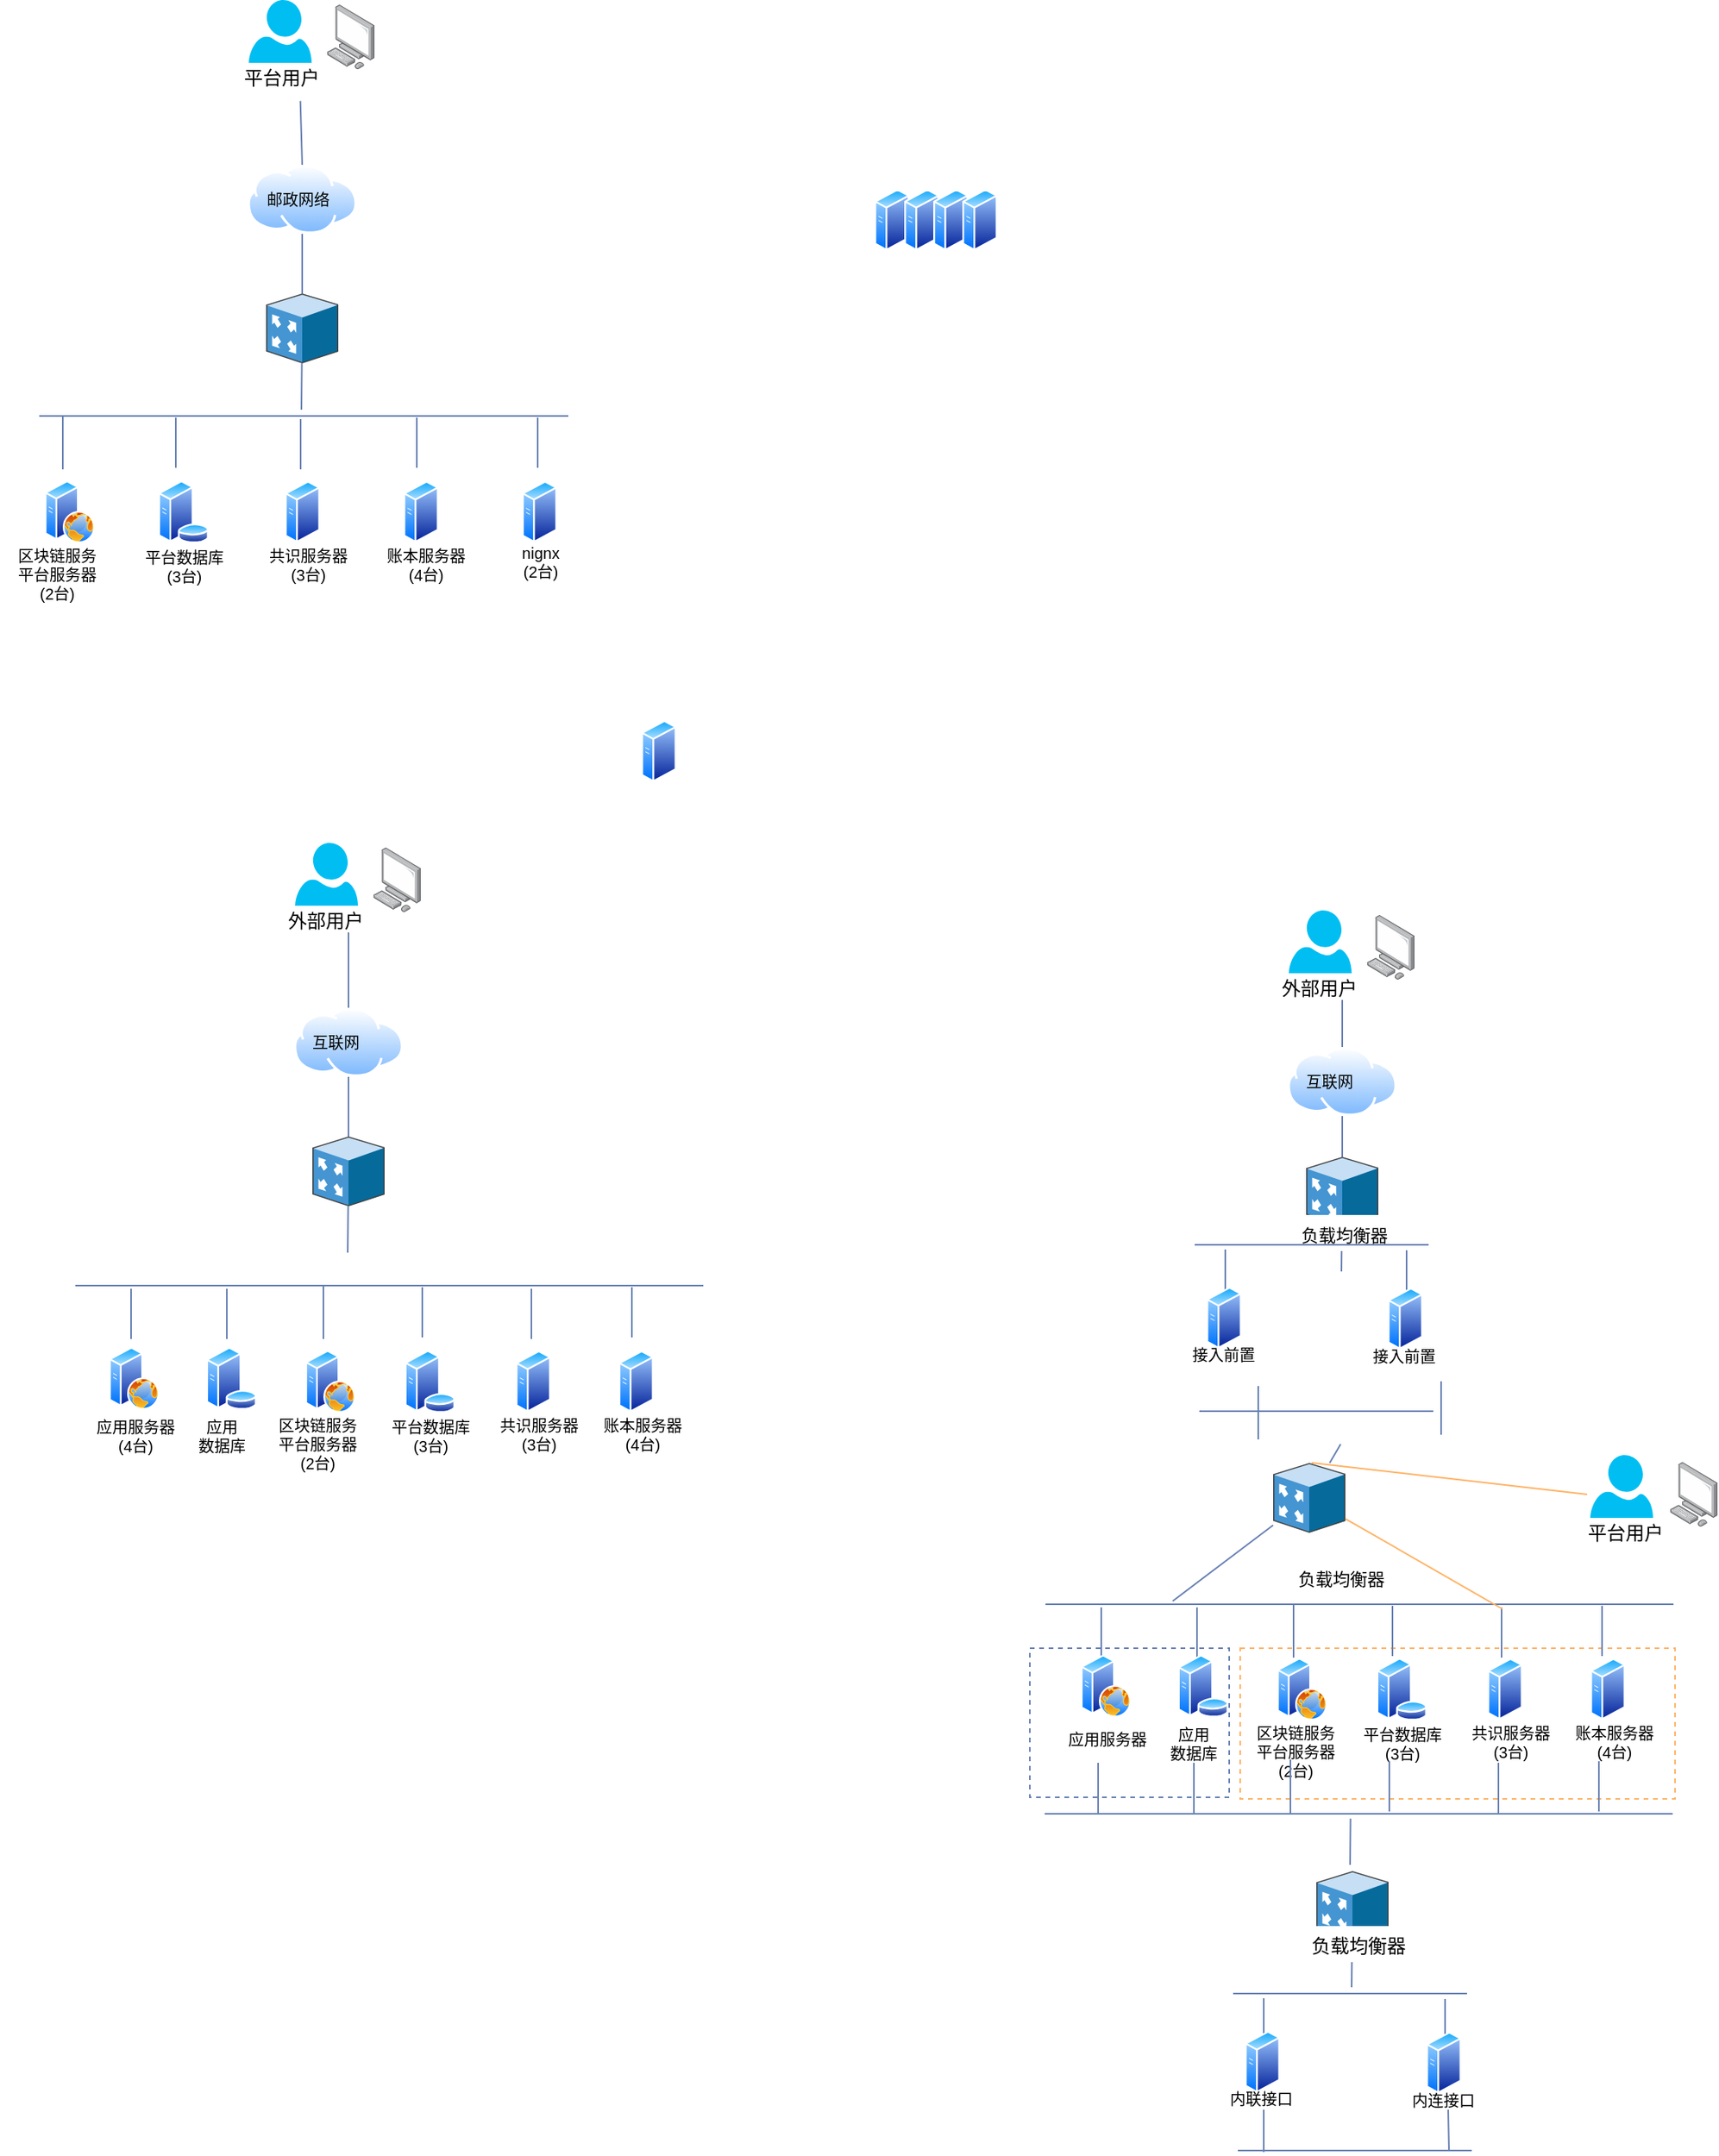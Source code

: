 <mxfile version="11.3.0" type="github" pages="1"><diagram id="IZBP0mqrMQUnNwASLiVP" name="Page-1"><mxGraphModel dx="1331" dy="839" grid="0" gridSize="10" guides="1" tooltips="1" connect="1" arrows="1" fold="1" page="1" pageScale="1" pageWidth="3300" pageHeight="4681" math="0" shadow="0"><root><mxCell id="0"/><mxCell id="1" parent="0"/><mxCell id="fcVF6qdcsWGndgXev6tU-170" value="" style="rounded=0;whiteSpace=wrap;html=1;fontSize=10;align=center;dashed=1;fillColor=none;strokeColor=#FFB366;" vertex="1" parent="1"><mxGeometry x="985" y="1192" width="277" height="96" as="geometry"/></mxCell><mxCell id="PbEsGSLYui9MZoXAhePl-2" value="" style="group" parent="1" vertex="1" connectable="0"><mxGeometry x="343.5" y="142" width="60" height="40" as="geometry"/></mxCell><mxCell id="PbEsGSLYui9MZoXAhePl-3" value="" style="verticalLabelPosition=bottom;html=1;verticalAlign=top;align=center;strokeColor=none;fillColor=#00BEF2;shape=mxgraph.azure.user;" parent="PbEsGSLYui9MZoXAhePl-2" vertex="1"><mxGeometry x="10" width="40" height="40" as="geometry"/></mxCell><mxCell id="PbEsGSLYui9MZoXAhePl-4" value="平台用户" style="text;html=1;resizable=0;points=[];autosize=1;align=center;verticalAlign=top;spacingTop=-4;fontSize=12;" parent="PbEsGSLYui9MZoXAhePl-2" vertex="1"><mxGeometry y="40" width="60" height="20" as="geometry"/></mxCell><mxCell id="PbEsGSLYui9MZoXAhePl-5" value="" style="points=[];aspect=fixed;html=1;align=center;shadow=0;dashed=0;image;image=img/lib/allied_telesis/computer_and_terminals/Personal_Computer.svg;strokeColor=#6881B3;fillColor=#99CCFF;fontSize=12;" parent="1" vertex="1"><mxGeometry x="403.5" y="145" width="30" height="41" as="geometry"/></mxCell><mxCell id="PbEsGSLYui9MZoXAhePl-8" value="" style="group" parent="1" vertex="1" connectable="0"><mxGeometry x="352" y="247" width="71" height="44" as="geometry"/></mxCell><mxCell id="PbEsGSLYui9MZoXAhePl-6" value="" style="aspect=fixed;perimeter=ellipsePerimeter;html=1;align=center;shadow=0;dashed=0;spacingTop=3;image;image=img/lib/active_directory/internet_cloud.svg;strokeColor=#6881B3;strokeWidth=1;fillColor=#99CCFF;fontSize=10;" parent="PbEsGSLYui9MZoXAhePl-8" vertex="1"><mxGeometry width="71" height="44" as="geometry"/></mxCell><mxCell id="PbEsGSLYui9MZoXAhePl-7" value="邮政网络" style="text;html=1;resizable=0;points=[];autosize=1;align=left;verticalAlign=top;spacingTop=-4;fontSize=10;" parent="PbEsGSLYui9MZoXAhePl-8" vertex="1"><mxGeometry x="10.5" y="14" width="50" height="12" as="geometry"/></mxCell><mxCell id="PbEsGSLYui9MZoXAhePl-9" value="" style="endArrow=none;html=1;strokeColor=#6881B3;strokeWidth=1;fontSize=10;entryX=0.714;entryY=1.215;entryDx=0;entryDy=0;entryPerimeter=0;exitX=0.5;exitY=0;exitDx=0;exitDy=0;" parent="1" source="PbEsGSLYui9MZoXAhePl-6" target="PbEsGSLYui9MZoXAhePl-4" edge="1"><mxGeometry width="50" height="50" relative="1" as="geometry"><mxPoint x="285" y="272" as="sourcePoint"/><mxPoint x="335" y="222" as="targetPoint"/></mxGeometry></mxCell><mxCell id="fcVF6qdcsWGndgXev6tU-1" value="" style="shadow=0;dashed=0;html=1;labelPosition=center;verticalLabelPosition=bottom;verticalAlign=top;align=center;outlineConnect=0;shape=mxgraph.veeam.3d.proxy_appliance;direction=east;" vertex="1" parent="1"><mxGeometry x="364.5" y="329" width="46" height="44.562" as="geometry"/></mxCell><mxCell id="fcVF6qdcsWGndgXev6tU-2" value="" style="endArrow=none;html=1;strokeColor=#6881B3;entryX=0.5;entryY=1;entryDx=0;entryDy=0;" edge="1" parent="1" source="fcVF6qdcsWGndgXev6tU-1" target="PbEsGSLYui9MZoXAhePl-6"><mxGeometry width="50" height="50" relative="1" as="geometry"><mxPoint x="239" y="404" as="sourcePoint"/><mxPoint x="289" y="354" as="targetPoint"/></mxGeometry></mxCell><mxCell id="fcVF6qdcsWGndgXev6tU-3" value="" style="endArrow=none;html=1;strokeColor=#6881B3;" edge="1" parent="1" target="fcVF6qdcsWGndgXev6tU-1"><mxGeometry width="50" height="50" relative="1" as="geometry"><mxPoint x="387" y="403" as="sourcePoint"/><mxPoint x="422" y="504" as="targetPoint"/></mxGeometry></mxCell><mxCell id="fcVF6qdcsWGndgXev6tU-4" value="" style="endArrow=none;html=1;strokeColor=#6881B3;" edge="1" parent="1"><mxGeometry width="50" height="50" relative="1" as="geometry"><mxPoint x="220" y="407" as="sourcePoint"/><mxPoint x="557" y="407" as="targetPoint"/></mxGeometry></mxCell><mxCell id="fcVF6qdcsWGndgXev6tU-8" value="区块链服务&lt;br style=&quot;font-size: 10px;&quot;&gt;平台服务器&lt;br style=&quot;font-size: 10px;&quot;&gt;(2台)" style="text;html=1;resizable=0;points=[];autosize=1;align=center;verticalAlign=top;spacingTop=-4;fontSize=10;" vertex="1" parent="1"><mxGeometry x="195.5" y="488" width="70" height="30" as="geometry"/></mxCell><mxCell id="fcVF6qdcsWGndgXev6tU-9" value="" style="aspect=fixed;perimeter=ellipsePerimeter;html=1;align=center;shadow=0;dashed=0;spacingTop=3;image;image=img/lib/active_directory/database_server.svg;strokeColor=#6881B3;strokeWidth=1;fillColor=#99CCFF;fontSize=8;" vertex="1" parent="1"><mxGeometry x="295.5" y="448" width="32.8" height="40" as="geometry"/></mxCell><mxCell id="fcVF6qdcsWGndgXev6tU-11" value="平台数据库&lt;br style=&quot;font-size: 10px;&quot;&gt;(3台)" style="text;html=1;resizable=0;points=[];autosize=1;align=center;verticalAlign=top;spacingTop=-4;fontSize=10;" vertex="1" parent="1"><mxGeometry x="281.5" y="489" width="60" height="20" as="geometry"/></mxCell><mxCell id="fcVF6qdcsWGndgXev6tU-17" value="" style="endArrow=none;html=1;strokeColor=#6881B3;" edge="1" parent="1"><mxGeometry width="50" height="50" relative="1" as="geometry"><mxPoint x="235" y="441" as="sourcePoint"/><mxPoint x="235" y="407" as="targetPoint"/></mxGeometry></mxCell><mxCell id="fcVF6qdcsWGndgXev6tU-18" value="" style="endArrow=none;html=1;strokeColor=#6881B3;" edge="1" parent="1"><mxGeometry width="50" height="50" relative="1" as="geometry"><mxPoint x="307" y="440" as="sourcePoint"/><mxPoint x="307" y="408" as="targetPoint"/></mxGeometry></mxCell><mxCell id="fcVF6qdcsWGndgXev6tU-28" value="共识服务器&lt;br style=&quot;font-size: 10px;&quot;&gt;(3台)" style="text;html=1;resizable=0;points=[];autosize=1;align=center;verticalAlign=top;spacingTop=-4;fontSize=10;" vertex="1" parent="1"><mxGeometry x="361" y="488" width="60" height="20" as="geometry"/></mxCell><mxCell id="fcVF6qdcsWGndgXev6tU-29" value="" style="aspect=fixed;perimeter=ellipsePerimeter;html=1;align=center;shadow=0;dashed=0;spacingTop=3;image;image=img/lib/active_directory/generic_server.svg;strokeColor=#6881B3;strokeWidth=1;fillColor=#99CCFF;fontSize=8;" vertex="1" parent="1"><mxGeometry x="376.5" y="448" width="22.4" height="40" as="geometry"/></mxCell><mxCell id="fcVF6qdcsWGndgXev6tU-30" value="" style="aspect=fixed;perimeter=ellipsePerimeter;html=1;align=center;shadow=0;dashed=0;spacingTop=3;image;image=img/lib/active_directory/generic_server.svg;strokeColor=#6881B3;strokeWidth=1;fillColor=#99CCFF;fontSize=8;" vertex="1" parent="1"><mxGeometry x="452" y="448" width="22.4" height="40" as="geometry"/></mxCell><mxCell id="fcVF6qdcsWGndgXev6tU-31" value="" style="aspect=fixed;perimeter=ellipsePerimeter;html=1;align=center;shadow=0;dashed=0;spacingTop=3;image;image=img/lib/active_directory/generic_server.svg;strokeColor=#6881B3;strokeWidth=1;fillColor=#99CCFF;fontSize=8;" vertex="1" parent="1"><mxGeometry x="527.5" y="448" width="22.4" height="40" as="geometry"/></mxCell><mxCell id="fcVF6qdcsWGndgXev6tU-32" value="" style="group" vertex="1" connectable="0" parent="1"><mxGeometry x="752" y="262" width="78.4" height="40" as="geometry"/></mxCell><mxCell id="fcVF6qdcsWGndgXev6tU-33" value="" style="aspect=fixed;perimeter=ellipsePerimeter;html=1;align=center;shadow=0;dashed=0;spacingTop=3;image;image=img/lib/active_directory/generic_server.svg;strokeColor=#6881B3;strokeWidth=1;fillColor=#99CCFF;fontSize=8;" vertex="1" parent="fcVF6qdcsWGndgXev6tU-32"><mxGeometry width="22.4" height="40" as="geometry"/></mxCell><mxCell id="fcVF6qdcsWGndgXev6tU-34" value="" style="aspect=fixed;perimeter=ellipsePerimeter;html=1;align=center;shadow=0;dashed=0;spacingTop=3;image;image=img/lib/active_directory/generic_server.svg;strokeColor=#6881B3;strokeWidth=1;fillColor=#99CCFF;fontSize=8;" vertex="1" parent="fcVF6qdcsWGndgXev6tU-32"><mxGeometry x="19" width="22.4" height="40" as="geometry"/></mxCell><mxCell id="fcVF6qdcsWGndgXev6tU-35" value="" style="aspect=fixed;perimeter=ellipsePerimeter;html=1;align=center;shadow=0;dashed=0;spacingTop=3;image;image=img/lib/active_directory/generic_server.svg;strokeColor=#6881B3;strokeWidth=1;fillColor=#99CCFF;fontSize=8;" vertex="1" parent="fcVF6qdcsWGndgXev6tU-32"><mxGeometry x="37.5" width="22.4" height="40" as="geometry"/></mxCell><mxCell id="fcVF6qdcsWGndgXev6tU-36" value="" style="aspect=fixed;perimeter=ellipsePerimeter;html=1;align=center;shadow=0;dashed=0;spacingTop=3;image;image=img/lib/active_directory/generic_server.svg;strokeColor=#6881B3;strokeWidth=1;fillColor=#99CCFF;fontSize=8;" vertex="1" parent="fcVF6qdcsWGndgXev6tU-32"><mxGeometry x="56" width="22.4" height="40" as="geometry"/></mxCell><mxCell id="fcVF6qdcsWGndgXev6tU-37" value="账本服务器&lt;br style=&quot;font-size: 10px;&quot;&gt;(4台)" style="text;html=1;resizable=0;points=[];autosize=1;align=center;verticalAlign=top;spacingTop=-4;fontSize=10;" vertex="1" parent="1"><mxGeometry x="436" y="488" width="60" height="20" as="geometry"/></mxCell><mxCell id="fcVF6qdcsWGndgXev6tU-41" value="nignx&lt;br style=&quot;font-size: 10px;&quot;&gt;(2台)" style="text;html=1;resizable=0;points=[];autosize=1;align=center;verticalAlign=top;spacingTop=-4;fontSize=10;" vertex="1" parent="1"><mxGeometry x="523.5" y="486" width="30" height="20" as="geometry"/></mxCell><mxCell id="fcVF6qdcsWGndgXev6tU-42" value="" style="endArrow=none;html=1;strokeColor=#6881B3;" edge="1" parent="1"><mxGeometry width="50" height="50" relative="1" as="geometry"><mxPoint x="386.5" y="441" as="sourcePoint"/><mxPoint x="386.5" y="409" as="targetPoint"/></mxGeometry></mxCell><mxCell id="fcVF6qdcsWGndgXev6tU-14" value="" style="aspect=fixed;perimeter=ellipsePerimeter;html=1;align=center;shadow=0;dashed=0;spacingTop=3;image;image=img/lib/active_directory/database_server.svg;strokeColor=#6881B3;strokeWidth=1;fillColor=#99CCFF;fontSize=8;" vertex="1" parent="1"><mxGeometry x="295.5" y="448" width="32.8" height="40" as="geometry"/></mxCell><mxCell id="fcVF6qdcsWGndgXev6tU-6" value="" style="aspect=fixed;perimeter=ellipsePerimeter;html=1;align=center;shadow=0;dashed=0;spacingTop=3;image;image=img/lib/active_directory/web_server.svg;strokeColor=#6881B3;strokeWidth=1;fillColor=#99CCFF;fontSize=12;" vertex="1" parent="1"><mxGeometry x="223.5" y="448" width="32" height="40" as="geometry"/></mxCell><mxCell id="fcVF6qdcsWGndgXev6tU-45" value="" style="endArrow=none;html=1;strokeColor=#6881B3;" edge="1" parent="1"><mxGeometry width="50" height="50" relative="1" as="geometry"><mxPoint x="460.5" y="440" as="sourcePoint"/><mxPoint x="460.5" y="408" as="targetPoint"/></mxGeometry></mxCell><mxCell id="fcVF6qdcsWGndgXev6tU-47" value="" style="endArrow=none;html=1;strokeColor=#6881B3;" edge="1" parent="1"><mxGeometry width="50" height="50" relative="1" as="geometry"><mxPoint x="537.5" y="440" as="sourcePoint"/><mxPoint x="537.5" y="408" as="targetPoint"/></mxGeometry></mxCell><mxCell id="fcVF6qdcsWGndgXev6tU-48" value="" style="group" vertex="1" connectable="0" parent="1"><mxGeometry x="373" y="679" width="60" height="54" as="geometry"/></mxCell><mxCell id="fcVF6qdcsWGndgXev6tU-49" value="" style="verticalLabelPosition=bottom;html=1;verticalAlign=top;align=center;strokeColor=none;fillColor=#00BEF2;shape=mxgraph.azure.user;" vertex="1" parent="fcVF6qdcsWGndgXev6tU-48"><mxGeometry x="10" width="40" height="40" as="geometry"/></mxCell><mxCell id="fcVF6qdcsWGndgXev6tU-50" value="外部用户" style="text;html=1;resizable=0;points=[];autosize=1;align=center;verticalAlign=top;spacingTop=-4;fontSize=12;" vertex="1" parent="fcVF6qdcsWGndgXev6tU-48"><mxGeometry y="40" width="58" height="14" as="geometry"/></mxCell><mxCell id="fcVF6qdcsWGndgXev6tU-51" value="" style="points=[];aspect=fixed;html=1;align=center;shadow=0;dashed=0;image;image=img/lib/allied_telesis/computer_and_terminals/Personal_Computer.svg;strokeColor=#6881B3;fillColor=#99CCFF;fontSize=12;" vertex="1" parent="1"><mxGeometry x="433" y="682" width="30" height="41" as="geometry"/></mxCell><mxCell id="fcVF6qdcsWGndgXev6tU-52" value="" style="group" vertex="1" connectable="0" parent="1"><mxGeometry x="381.5" y="784" width="71" height="44" as="geometry"/></mxCell><mxCell id="fcVF6qdcsWGndgXev6tU-53" value="" style="aspect=fixed;perimeter=ellipsePerimeter;html=1;align=center;shadow=0;dashed=0;spacingTop=3;image;image=img/lib/active_directory/internet_cloud.svg;strokeColor=#6881B3;strokeWidth=1;fillColor=#99CCFF;fontSize=10;" vertex="1" parent="fcVF6qdcsWGndgXev6tU-52"><mxGeometry width="71" height="44" as="geometry"/></mxCell><mxCell id="fcVF6qdcsWGndgXev6tU-54" value="互联网" style="text;html=1;resizable=0;points=[];autosize=1;align=left;verticalAlign=top;spacingTop=-4;fontSize=10;" vertex="1" parent="fcVF6qdcsWGndgXev6tU-52"><mxGeometry x="10.5" y="14" width="46" height="12" as="geometry"/></mxCell><mxCell id="fcVF6qdcsWGndgXev6tU-55" value="" style="endArrow=none;html=1;strokeColor=#6881B3;strokeWidth=1;fontSize=10;exitX=0.5;exitY=0;exitDx=0;exitDy=0;" edge="1" source="fcVF6qdcsWGndgXev6tU-53" parent="1"><mxGeometry width="50" height="50" relative="1" as="geometry"><mxPoint x="314.5" y="809" as="sourcePoint"/><mxPoint x="417" y="736" as="targetPoint"/></mxGeometry></mxCell><mxCell id="fcVF6qdcsWGndgXev6tU-56" value="" style="shadow=0;dashed=0;html=1;labelPosition=center;verticalLabelPosition=bottom;verticalAlign=top;align=center;outlineConnect=0;shape=mxgraph.veeam.3d.proxy_appliance;direction=east;" vertex="1" parent="1"><mxGeometry x="394" y="866" width="46" height="44.562" as="geometry"/></mxCell><mxCell id="fcVF6qdcsWGndgXev6tU-57" value="" style="endArrow=none;html=1;strokeColor=#6881B3;entryX=0.5;entryY=1;entryDx=0;entryDy=0;" edge="1" source="fcVF6qdcsWGndgXev6tU-56" target="fcVF6qdcsWGndgXev6tU-53" parent="1"><mxGeometry width="50" height="50" relative="1" as="geometry"><mxPoint x="268.5" y="941" as="sourcePoint"/><mxPoint x="318.5" y="891" as="targetPoint"/></mxGeometry></mxCell><mxCell id="fcVF6qdcsWGndgXev6tU-58" value="" style="endArrow=none;html=1;strokeColor=#6881B3;" edge="1" target="fcVF6qdcsWGndgXev6tU-56" parent="1"><mxGeometry width="50" height="50" relative="1" as="geometry"><mxPoint x="416.5" y="940" as="sourcePoint"/><mxPoint x="451.5" y="1041" as="targetPoint"/></mxGeometry></mxCell><mxCell id="fcVF6qdcsWGndgXev6tU-59" value="" style="endArrow=none;html=1;strokeColor=#6881B3;" edge="1" parent="1"><mxGeometry width="50" height="50" relative="1" as="geometry"><mxPoint x="243" y="961" as="sourcePoint"/><mxPoint x="643" y="961" as="targetPoint"/></mxGeometry></mxCell><mxCell id="fcVF6qdcsWGndgXev6tU-60" value="区块链服务&lt;br style=&quot;font-size: 10px;&quot;&gt;平台服务器&lt;br style=&quot;font-size: 10px;&quot;&gt;(2台)" style="text;html=1;resizable=0;points=[];autosize=1;align=center;verticalAlign=top;spacingTop=-4;fontSize=10;" vertex="1" parent="1"><mxGeometry x="361.5" y="1042" width="70" height="30" as="geometry"/></mxCell><mxCell id="fcVF6qdcsWGndgXev6tU-61" value="" style="aspect=fixed;perimeter=ellipsePerimeter;html=1;align=center;shadow=0;dashed=0;spacingTop=3;image;image=img/lib/active_directory/database_server.svg;strokeColor=#6881B3;strokeWidth=1;fillColor=#99CCFF;fontSize=8;" vertex="1" parent="1"><mxGeometry x="452.5" y="1002" width="32.8" height="40" as="geometry"/></mxCell><mxCell id="fcVF6qdcsWGndgXev6tU-62" value="平台数据库&lt;br style=&quot;font-size: 10px;&quot;&gt;(3台)" style="text;html=1;resizable=0;points=[];autosize=1;align=center;verticalAlign=top;spacingTop=-4;fontSize=10;" vertex="1" parent="1"><mxGeometry x="438.5" y="1043" width="60" height="20" as="geometry"/></mxCell><mxCell id="fcVF6qdcsWGndgXev6tU-63" value="" style="endArrow=none;html=1;strokeColor=#6881B3;" edge="1" parent="1"><mxGeometry width="50" height="50" relative="1" as="geometry"><mxPoint x="401" y="995" as="sourcePoint"/><mxPoint x="401" y="961" as="targetPoint"/></mxGeometry></mxCell><mxCell id="fcVF6qdcsWGndgXev6tU-64" value="" style="endArrow=none;html=1;strokeColor=#6881B3;" edge="1" parent="1"><mxGeometry width="50" height="50" relative="1" as="geometry"><mxPoint x="464" y="994" as="sourcePoint"/><mxPoint x="464" y="962" as="targetPoint"/></mxGeometry></mxCell><mxCell id="fcVF6qdcsWGndgXev6tU-65" value="共识服务器&lt;br style=&quot;font-size: 10px;&quot;&gt;(3台)" style="text;html=1;resizable=0;points=[];autosize=1;align=center;verticalAlign=top;spacingTop=-4;fontSize=10;" vertex="1" parent="1"><mxGeometry x="508" y="1042" width="60" height="20" as="geometry"/></mxCell><mxCell id="fcVF6qdcsWGndgXev6tU-66" value="" style="aspect=fixed;perimeter=ellipsePerimeter;html=1;align=center;shadow=0;dashed=0;spacingTop=3;image;image=img/lib/active_directory/generic_server.svg;strokeColor=#6881B3;strokeWidth=1;fillColor=#99CCFF;fontSize=8;" vertex="1" parent="1"><mxGeometry x="523.5" y="1002" width="22.4" height="40" as="geometry"/></mxCell><mxCell id="fcVF6qdcsWGndgXev6tU-67" value="" style="aspect=fixed;perimeter=ellipsePerimeter;html=1;align=center;shadow=0;dashed=0;spacingTop=3;image;image=img/lib/active_directory/generic_server.svg;strokeColor=#6881B3;strokeWidth=1;fillColor=#99CCFF;fontSize=8;" vertex="1" parent="1"><mxGeometry x="589" y="1002" width="22.4" height="40" as="geometry"/></mxCell><mxCell id="fcVF6qdcsWGndgXev6tU-69" value="账本服务器&lt;br style=&quot;font-size: 10px;&quot;&gt;(4台)" style="text;html=1;resizable=0;points=[];autosize=1;align=center;verticalAlign=top;spacingTop=-4;fontSize=10;" vertex="1" parent="1"><mxGeometry x="574" y="1042" width="60" height="20" as="geometry"/></mxCell><mxCell id="fcVF6qdcsWGndgXev6tU-71" value="" style="endArrow=none;html=1;strokeColor=#6881B3;" edge="1" parent="1"><mxGeometry width="50" height="50" relative="1" as="geometry"><mxPoint x="533.5" y="995" as="sourcePoint"/><mxPoint x="533.5" y="963" as="targetPoint"/></mxGeometry></mxCell><mxCell id="fcVF6qdcsWGndgXev6tU-72" value="" style="aspect=fixed;perimeter=ellipsePerimeter;html=1;align=center;shadow=0;dashed=0;spacingTop=3;image;image=img/lib/active_directory/database_server.svg;strokeColor=#6881B3;strokeWidth=1;fillColor=#99CCFF;fontSize=8;" vertex="1" parent="1"><mxGeometry x="452.5" y="1002" width="32.8" height="40" as="geometry"/></mxCell><mxCell id="fcVF6qdcsWGndgXev6tU-73" value="" style="aspect=fixed;perimeter=ellipsePerimeter;html=1;align=center;shadow=0;dashed=0;spacingTop=3;image;image=img/lib/active_directory/web_server.svg;strokeColor=#6881B3;strokeWidth=1;fillColor=#99CCFF;fontSize=12;" vertex="1" parent="1"><mxGeometry x="389.5" y="1002" width="32" height="40" as="geometry"/></mxCell><mxCell id="fcVF6qdcsWGndgXev6tU-74" value="" style="endArrow=none;html=1;strokeColor=#6881B3;" edge="1" parent="1"><mxGeometry width="50" height="50" relative="1" as="geometry"><mxPoint x="597.5" y="994" as="sourcePoint"/><mxPoint x="597.5" y="962" as="targetPoint"/></mxGeometry></mxCell><mxCell id="fcVF6qdcsWGndgXev6tU-39" value="" style="aspect=fixed;perimeter=ellipsePerimeter;html=1;align=center;shadow=0;dashed=0;spacingTop=3;image;image=img/lib/active_directory/generic_server.svg;strokeColor=#6881B3;strokeWidth=1;fillColor=#99CCFF;fontSize=8;" vertex="1" parent="1"><mxGeometry x="603.5" y="600.5" width="22.4" height="40" as="geometry"/></mxCell><mxCell id="fcVF6qdcsWGndgXev6tU-92" value="应用服务器&lt;br style=&quot;font-size: 10px&quot;&gt;(4台)" style="text;html=1;resizable=0;points=[];autosize=1;align=center;verticalAlign=top;spacingTop=-4;fontSize=10;" vertex="1" parent="1"><mxGeometry x="245.5" y="1043" width="70" height="24" as="geometry"/></mxCell><mxCell id="fcVF6qdcsWGndgXev6tU-93" value="应用&lt;br&gt;数据库" style="text;html=1;resizable=0;points=[];autosize=1;align=center;verticalAlign=top;spacingTop=-4;fontSize=10;" vertex="1" parent="1"><mxGeometry x="313" y="1043" width="46" height="24" as="geometry"/></mxCell><mxCell id="fcVF6qdcsWGndgXev6tU-94" value="" style="endArrow=none;html=1;strokeColor=#6881B3;" edge="1" parent="1"><mxGeometry width="50" height="50" relative="1" as="geometry"><mxPoint x="278.5" y="995.0" as="sourcePoint"/><mxPoint x="278.5" y="963" as="targetPoint"/></mxGeometry></mxCell><mxCell id="fcVF6qdcsWGndgXev6tU-95" value="" style="endArrow=none;html=1;strokeColor=#6881B3;" edge="1" parent="1"><mxGeometry width="50" height="50" relative="1" as="geometry"><mxPoint x="339.5" y="995.0" as="sourcePoint"/><mxPoint x="339.5" y="963" as="targetPoint"/></mxGeometry></mxCell><mxCell id="fcVF6qdcsWGndgXev6tU-96" value="" style="aspect=fixed;perimeter=ellipsePerimeter;html=1;align=center;shadow=0;dashed=0;spacingTop=3;image;image=img/lib/active_directory/web_server.svg;strokeColor=#6881B3;strokeWidth=1;fillColor=#99CCFF;fontSize=12;" vertex="1" parent="1"><mxGeometry x="264.5" y="1000" width="32" height="40" as="geometry"/></mxCell><mxCell id="fcVF6qdcsWGndgXev6tU-97" value="" style="aspect=fixed;perimeter=ellipsePerimeter;html=1;align=center;shadow=0;dashed=0;spacingTop=3;image;image=img/lib/active_directory/database_server.svg;strokeColor=#6881B3;strokeWidth=1;fillColor=#99CCFF;fontSize=8;" vertex="1" parent="1"><mxGeometry x="326" y="1000" width="32.8" height="40" as="geometry"/></mxCell><mxCell id="fcVF6qdcsWGndgXev6tU-98" value="" style="group" vertex="1" connectable="0" parent="1"><mxGeometry x="1006" y="722" width="60" height="54" as="geometry"/></mxCell><mxCell id="fcVF6qdcsWGndgXev6tU-99" value="" style="verticalLabelPosition=bottom;html=1;verticalAlign=top;align=center;strokeColor=none;fillColor=#00BEF2;shape=mxgraph.azure.user;" vertex="1" parent="fcVF6qdcsWGndgXev6tU-98"><mxGeometry x="10" width="40" height="40" as="geometry"/></mxCell><mxCell id="fcVF6qdcsWGndgXev6tU-100" value="外部用户" style="text;html=1;resizable=0;points=[];autosize=1;align=center;verticalAlign=top;spacingTop=-4;fontSize=12;" vertex="1" parent="fcVF6qdcsWGndgXev6tU-98"><mxGeometry y="40" width="58" height="14" as="geometry"/></mxCell><mxCell id="fcVF6qdcsWGndgXev6tU-101" value="" style="points=[];aspect=fixed;html=1;align=center;shadow=0;dashed=0;image;image=img/lib/allied_telesis/computer_and_terminals/Personal_Computer.svg;strokeColor=#6881B3;fillColor=#99CCFF;fontSize=12;" vertex="1" parent="1"><mxGeometry x="1066" y="725" width="30" height="41" as="geometry"/></mxCell><mxCell id="fcVF6qdcsWGndgXev6tU-102" value="" style="group" vertex="1" connectable="0" parent="1"><mxGeometry x="1014.5" y="809" width="71" height="44" as="geometry"/></mxCell><mxCell id="fcVF6qdcsWGndgXev6tU-103" value="" style="aspect=fixed;perimeter=ellipsePerimeter;html=1;align=center;shadow=0;dashed=0;spacingTop=3;image;image=img/lib/active_directory/internet_cloud.svg;strokeColor=#6881B3;strokeWidth=1;fillColor=#99CCFF;fontSize=10;" vertex="1" parent="fcVF6qdcsWGndgXev6tU-102"><mxGeometry width="71" height="44" as="geometry"/></mxCell><mxCell id="fcVF6qdcsWGndgXev6tU-104" value="互联网" style="text;html=1;resizable=0;points=[];autosize=1;align=left;verticalAlign=top;spacingTop=-4;fontSize=10;" vertex="1" parent="fcVF6qdcsWGndgXev6tU-102"><mxGeometry x="10.5" y="14" width="46" height="12" as="geometry"/></mxCell><mxCell id="fcVF6qdcsWGndgXev6tU-105" value="" style="endArrow=none;html=1;strokeColor=#6881B3;strokeWidth=1;fontSize=10;exitX=0.5;exitY=0;exitDx=0;exitDy=0;" edge="1" parent="1" source="fcVF6qdcsWGndgXev6tU-103"><mxGeometry width="50" height="50" relative="1" as="geometry"><mxPoint x="947.5" y="852" as="sourcePoint"/><mxPoint x="1050" y="779.0" as="targetPoint"/></mxGeometry></mxCell><mxCell id="fcVF6qdcsWGndgXev6tU-106" value="" style="shadow=0;dashed=0;html=1;labelPosition=center;verticalLabelPosition=bottom;verticalAlign=top;align=center;outlineConnect=0;shape=mxgraph.veeam.3d.proxy_appliance;direction=east;" vertex="1" parent="1"><mxGeometry x="1027" y="879" width="46" height="44.562" as="geometry"/></mxCell><mxCell id="fcVF6qdcsWGndgXev6tU-107" value="" style="endArrow=none;html=1;strokeColor=#6881B3;entryX=0.5;entryY=1;entryDx=0;entryDy=0;" edge="1" parent="1" source="fcVF6qdcsWGndgXev6tU-106" target="fcVF6qdcsWGndgXev6tU-103"><mxGeometry width="50" height="50" relative="1" as="geometry"><mxPoint x="901.5" y="966" as="sourcePoint"/><mxPoint x="951.5" y="916" as="targetPoint"/></mxGeometry></mxCell><mxCell id="fcVF6qdcsWGndgXev6tU-108" value="" style="endArrow=none;html=1;strokeColor=#6881B3;" edge="1" parent="1" target="fcVF6qdcsWGndgXev6tU-106"><mxGeometry width="50" height="50" relative="1" as="geometry"><mxPoint x="1049.5" y="952" as="sourcePoint"/><mxPoint x="1084.5" y="1053" as="targetPoint"/></mxGeometry></mxCell><mxCell id="fcVF6qdcsWGndgXev6tU-176" value="&lt;font style=&quot;font-size: 11px&quot;&gt;负载均衡器&lt;/font&gt;" style="text;html=1;resizable=0;points=[];align=center;verticalAlign=middle;labelBackgroundColor=#ffffff;fontSize=19;" vertex="1" connectable="0" parent="fcVF6qdcsWGndgXev6tU-108"><mxGeometry x="0.779" y="-1" relative="1" as="geometry"><mxPoint as="offset"/></mxGeometry></mxCell><mxCell id="fcVF6qdcsWGndgXev6tU-109" value="" style="endArrow=none;html=1;strokeColor=#6881B3;" edge="1" parent="1"><mxGeometry width="50" height="50" relative="1" as="geometry"><mxPoint x="861" y="1164.0" as="sourcePoint"/><mxPoint x="1261.0" y="1164.0" as="targetPoint"/></mxGeometry></mxCell><mxCell id="fcVF6qdcsWGndgXev6tU-110" value="区块链服务&lt;br style=&quot;font-size: 10px;&quot;&gt;平台服务器&lt;br style=&quot;font-size: 10px;&quot;&gt;(2台)" style="text;html=1;resizable=0;points=[];autosize=1;align=center;verticalAlign=top;spacingTop=-4;fontSize=10;" vertex="1" parent="1"><mxGeometry x="984.5" y="1238" width="70" height="30" as="geometry"/></mxCell><mxCell id="fcVF6qdcsWGndgXev6tU-111" value="" style="aspect=fixed;perimeter=ellipsePerimeter;html=1;align=center;shadow=0;dashed=0;spacingTop=3;image;image=img/lib/active_directory/database_server.svg;strokeColor=#6881B3;strokeWidth=1;fillColor=#99CCFF;fontSize=8;" vertex="1" parent="1"><mxGeometry x="1071.5" y="1198" width="32.8" height="40" as="geometry"/></mxCell><mxCell id="fcVF6qdcsWGndgXev6tU-112" value="平台数据库&lt;br style=&quot;font-size: 10px;&quot;&gt;(3台)" style="text;html=1;resizable=0;points=[];autosize=1;align=center;verticalAlign=top;spacingTop=-4;fontSize=10;" vertex="1" parent="1"><mxGeometry x="1057.5" y="1239" width="60" height="20" as="geometry"/></mxCell><mxCell id="fcVF6qdcsWGndgXev6tU-113" value="" style="endArrow=none;html=1;strokeColor=#6881B3;" edge="1" parent="1"><mxGeometry width="50" height="50" relative="1" as="geometry"><mxPoint x="1019" y="1198.0" as="sourcePoint"/><mxPoint x="1019" y="1164.0" as="targetPoint"/></mxGeometry></mxCell><mxCell id="fcVF6qdcsWGndgXev6tU-114" value="" style="endArrow=none;html=1;strokeColor=#6881B3;" edge="1" parent="1"><mxGeometry width="50" height="50" relative="1" as="geometry"><mxPoint x="1082.0" y="1197" as="sourcePoint"/><mxPoint x="1082.0" y="1165" as="targetPoint"/></mxGeometry></mxCell><mxCell id="fcVF6qdcsWGndgXev6tU-115" value="共识服务器&lt;br style=&quot;font-size: 10px;&quot;&gt;(3台)" style="text;html=1;resizable=0;points=[];autosize=1;align=center;verticalAlign=top;spacingTop=-4;fontSize=10;" vertex="1" parent="1"><mxGeometry x="1127" y="1238" width="60" height="20" as="geometry"/></mxCell><mxCell id="fcVF6qdcsWGndgXev6tU-116" value="" style="aspect=fixed;perimeter=ellipsePerimeter;html=1;align=center;shadow=0;dashed=0;spacingTop=3;image;image=img/lib/active_directory/generic_server.svg;strokeColor=#6881B3;strokeWidth=1;fillColor=#99CCFF;fontSize=8;" vertex="1" parent="1"><mxGeometry x="1142.5" y="1198" width="22.4" height="40" as="geometry"/></mxCell><mxCell id="fcVF6qdcsWGndgXev6tU-117" value="" style="aspect=fixed;perimeter=ellipsePerimeter;html=1;align=center;shadow=0;dashed=0;spacingTop=3;image;image=img/lib/active_directory/generic_server.svg;strokeColor=#6881B3;strokeWidth=1;fillColor=#99CCFF;fontSize=8;" vertex="1" parent="1"><mxGeometry x="1208" y="1198" width="22.4" height="40" as="geometry"/></mxCell><mxCell id="fcVF6qdcsWGndgXev6tU-118" value="账本服务器&lt;br style=&quot;font-size: 10px;&quot;&gt;(4台)" style="text;html=1;resizable=0;points=[];autosize=1;align=center;verticalAlign=top;spacingTop=-4;fontSize=10;" vertex="1" parent="1"><mxGeometry x="1193" y="1238" width="60" height="20" as="geometry"/></mxCell><mxCell id="fcVF6qdcsWGndgXev6tU-119" value="" style="endArrow=none;html=1;strokeColor=#6881B3;" edge="1" parent="1"><mxGeometry width="50" height="50" relative="1" as="geometry"><mxPoint x="1151.5" y="1198.0" as="sourcePoint"/><mxPoint x="1151.5" y="1166" as="targetPoint"/></mxGeometry></mxCell><mxCell id="fcVF6qdcsWGndgXev6tU-120" value="" style="aspect=fixed;perimeter=ellipsePerimeter;html=1;align=center;shadow=0;dashed=0;spacingTop=3;image;image=img/lib/active_directory/database_server.svg;strokeColor=#6881B3;strokeWidth=1;fillColor=#99CCFF;fontSize=8;" vertex="1" parent="1"><mxGeometry x="1071.5" y="1198" width="32.8" height="40" as="geometry"/></mxCell><mxCell id="fcVF6qdcsWGndgXev6tU-121" value="" style="aspect=fixed;perimeter=ellipsePerimeter;html=1;align=center;shadow=0;dashed=0;spacingTop=3;image;image=img/lib/active_directory/web_server.svg;strokeColor=#6881B3;strokeWidth=1;fillColor=#99CCFF;fontSize=12;" vertex="1" parent="1"><mxGeometry x="1008.5" y="1198" width="32" height="40" as="geometry"/></mxCell><mxCell id="fcVF6qdcsWGndgXev6tU-122" value="" style="endArrow=none;html=1;strokeColor=#6881B3;" edge="1" parent="1"><mxGeometry width="50" height="50" relative="1" as="geometry"><mxPoint x="1215.5" y="1197" as="sourcePoint"/><mxPoint x="1215.5" y="1165" as="targetPoint"/></mxGeometry></mxCell><mxCell id="fcVF6qdcsWGndgXev6tU-123" value="" style="endArrow=none;html=1;strokeColor=#6881B3;fontSize=10;" edge="1" parent="1"><mxGeometry width="50" height="50" relative="1" as="geometry"><mxPoint x="956" y="935" as="sourcePoint"/><mxPoint x="1105.0" y="935" as="targetPoint"/></mxGeometry></mxCell><mxCell id="fcVF6qdcsWGndgXev6tU-124" value="" style="endArrow=none;html=1;strokeColor=#6881B3;" edge="1" parent="1"><mxGeometry width="50" height="50" relative="1" as="geometry"><mxPoint x="975.5" y="972.0" as="sourcePoint"/><mxPoint x="975.5" y="938" as="targetPoint"/></mxGeometry></mxCell><mxCell id="fcVF6qdcsWGndgXev6tU-125" value="" style="aspect=fixed;perimeter=ellipsePerimeter;html=1;align=center;shadow=0;dashed=0;spacingTop=3;image;image=img/lib/active_directory/generic_server.svg;strokeColor=#6881B3;strokeWidth=1;fillColor=#99CCFF;fontSize=8;" vertex="1" parent="1"><mxGeometry x="963.5" y="961.5" width="22.4" height="40" as="geometry"/></mxCell><mxCell id="fcVF6qdcsWGndgXev6tU-126" value="接入前置" style="text;html=1;resizable=0;points=[];autosize=1;align=center;verticalAlign=top;spacingTop=-4;fontSize=10;" vertex="1" parent="1"><mxGeometry x="944.5" y="997" width="58" height="12" as="geometry"/></mxCell><mxCell id="fcVF6qdcsWGndgXev6tU-127" value="" style="endArrow=none;html=1;strokeColor=#6881B3;" edge="1" parent="1"><mxGeometry width="50" height="50" relative="1" as="geometry"><mxPoint x="1091" y="972.5" as="sourcePoint"/><mxPoint x="1091" y="938.5" as="targetPoint"/></mxGeometry></mxCell><mxCell id="fcVF6qdcsWGndgXev6tU-128" value="" style="aspect=fixed;perimeter=ellipsePerimeter;html=1;align=center;shadow=0;dashed=0;spacingTop=3;image;image=img/lib/active_directory/generic_server.svg;strokeColor=#6881B3;strokeWidth=1;fillColor=#99CCFF;fontSize=8;" vertex="1" parent="1"><mxGeometry x="1079" y="962" width="22.4" height="40" as="geometry"/></mxCell><mxCell id="fcVF6qdcsWGndgXev6tU-129" value="接入前置" style="text;html=1;resizable=0;points=[];autosize=1;align=center;verticalAlign=top;spacingTop=-4;fontSize=10;" vertex="1" parent="1"><mxGeometry x="1060" y="997.5" width="58" height="12" as="geometry"/></mxCell><mxCell id="fcVF6qdcsWGndgXev6tU-130" value="" style="endArrow=none;html=1;strokeColor=#6881B3;" edge="1" parent="1"><mxGeometry width="50" height="50" relative="1" as="geometry"><mxPoint x="996.5" y="1059.0" as="sourcePoint"/><mxPoint x="996.5" y="1025" as="targetPoint"/></mxGeometry></mxCell><mxCell id="fcVF6qdcsWGndgXev6tU-131" value="" style="endArrow=none;html=1;strokeColor=#6881B3;" edge="1" parent="1"><mxGeometry width="50" height="50" relative="1" as="geometry"><mxPoint x="1113" y="1056.0" as="sourcePoint"/><mxPoint x="1113" y="1022.0" as="targetPoint"/></mxGeometry></mxCell><mxCell id="fcVF6qdcsWGndgXev6tU-132" value="" style="endArrow=none;html=1;strokeColor=#6881B3;fontSize=10;" edge="1" parent="1"><mxGeometry width="50" height="50" relative="1" as="geometry"><mxPoint x="959" y="1041.0" as="sourcePoint"/><mxPoint x="1108" y="1041.0" as="targetPoint"/></mxGeometry></mxCell><mxCell id="fcVF6qdcsWGndgXev6tU-133" value="" style="shadow=0;dashed=0;html=1;labelPosition=center;verticalLabelPosition=bottom;verticalAlign=top;align=center;outlineConnect=0;shape=mxgraph.veeam.3d.proxy_appliance;direction=east;" vertex="1" parent="1"><mxGeometry x="1006" y="1074" width="46" height="44.562" as="geometry"/></mxCell><mxCell id="fcVF6qdcsWGndgXev6tU-134" value="" style="endArrow=none;html=1;strokeColor=#6881B3;" edge="1" parent="1" source="fcVF6qdcsWGndgXev6tU-133"><mxGeometry width="50" height="50" relative="1" as="geometry"><mxPoint x="880.5" y="1157" as="sourcePoint"/><mxPoint x="1049" y="1062" as="targetPoint"/></mxGeometry></mxCell><mxCell id="fcVF6qdcsWGndgXev6tU-135" value="" style="endArrow=none;html=1;strokeColor=#6881B3;" edge="1" parent="1" target="fcVF6qdcsWGndgXev6tU-133"><mxGeometry width="50" height="50" relative="1" as="geometry"><mxPoint x="942" y="1162" as="sourcePoint"/><mxPoint x="1070.785" y="1152.562" as="targetPoint"/></mxGeometry></mxCell><mxCell id="fcVF6qdcsWGndgXev6tU-136" value="应用服务器" style="text;html=1;resizable=0;points=[];autosize=1;align=center;verticalAlign=top;spacingTop=-4;fontSize=10;" vertex="1" parent="1"><mxGeometry x="864.5" y="1242" width="70" height="12" as="geometry"/></mxCell><mxCell id="fcVF6qdcsWGndgXev6tU-137" value="应用&lt;br&gt;数据库" style="text;html=1;resizable=0;points=[];autosize=1;align=center;verticalAlign=top;spacingTop=-4;fontSize=10;" vertex="1" parent="1"><mxGeometry x="932" y="1239" width="46" height="24" as="geometry"/></mxCell><mxCell id="fcVF6qdcsWGndgXev6tU-138" value="" style="endArrow=none;html=1;strokeColor=#6881B3;" edge="1" parent="1"><mxGeometry width="50" height="50" relative="1" as="geometry"><mxPoint x="896.5" y="1198.0" as="sourcePoint"/><mxPoint x="896.5" y="1166" as="targetPoint"/></mxGeometry></mxCell><mxCell id="fcVF6qdcsWGndgXev6tU-139" value="" style="endArrow=none;html=1;strokeColor=#6881B3;" edge="1" parent="1"><mxGeometry width="50" height="50" relative="1" as="geometry"><mxPoint x="957.5" y="1198.0" as="sourcePoint"/><mxPoint x="957.5" y="1166" as="targetPoint"/></mxGeometry></mxCell><mxCell id="fcVF6qdcsWGndgXev6tU-140" value="" style="aspect=fixed;perimeter=ellipsePerimeter;html=1;align=center;shadow=0;dashed=0;spacingTop=3;image;image=img/lib/active_directory/web_server.svg;strokeColor=#6881B3;strokeWidth=1;fillColor=#99CCFF;fontSize=12;" vertex="1" parent="1"><mxGeometry x="883.5" y="1196" width="32" height="40" as="geometry"/></mxCell><mxCell id="fcVF6qdcsWGndgXev6tU-141" value="" style="aspect=fixed;perimeter=ellipsePerimeter;html=1;align=center;shadow=0;dashed=0;spacingTop=3;image;image=img/lib/active_directory/database_server.svg;strokeColor=#6881B3;strokeWidth=1;fillColor=#99CCFF;fontSize=8;" vertex="1" parent="1"><mxGeometry x="945" y="1196" width="32.8" height="40" as="geometry"/></mxCell><mxCell id="fcVF6qdcsWGndgXev6tU-144" value="" style="endArrow=none;html=1;strokeColor=#6881B3;" edge="1" parent="1"><mxGeometry width="50" height="50" relative="1" as="geometry"><mxPoint x="860.5" y="1297.5" as="sourcePoint"/><mxPoint x="1260.5" y="1297.5" as="targetPoint"/></mxGeometry></mxCell><mxCell id="fcVF6qdcsWGndgXev6tU-145" value="" style="endArrow=none;html=1;strokeColor=#6881B3;" edge="1" parent="1"><mxGeometry width="50" height="50" relative="1" as="geometry"><mxPoint x="1017" y="1297.0" as="sourcePoint"/><mxPoint x="1017" y="1263" as="targetPoint"/></mxGeometry></mxCell><mxCell id="fcVF6qdcsWGndgXev6tU-146" value="" style="endArrow=none;html=1;strokeColor=#6881B3;" edge="1" parent="1"><mxGeometry width="50" height="50" relative="1" as="geometry"><mxPoint x="1080" y="1296" as="sourcePoint"/><mxPoint x="1080" y="1264.0" as="targetPoint"/></mxGeometry></mxCell><mxCell id="fcVF6qdcsWGndgXev6tU-147" value="" style="endArrow=none;html=1;strokeColor=#6881B3;" edge="1" parent="1"><mxGeometry width="50" height="50" relative="1" as="geometry"><mxPoint x="1149.5" y="1297.0" as="sourcePoint"/><mxPoint x="1149.5" y="1265.0" as="targetPoint"/></mxGeometry></mxCell><mxCell id="fcVF6qdcsWGndgXev6tU-148" value="" style="endArrow=none;html=1;strokeColor=#6881B3;" edge="1" parent="1"><mxGeometry width="50" height="50" relative="1" as="geometry"><mxPoint x="1213.5" y="1296" as="sourcePoint"/><mxPoint x="1213.5" y="1264.0" as="targetPoint"/></mxGeometry></mxCell><mxCell id="fcVF6qdcsWGndgXev6tU-149" value="" style="endArrow=none;html=1;strokeColor=#6881B3;" edge="1" parent="1"><mxGeometry width="50" height="50" relative="1" as="geometry"><mxPoint x="894.5" y="1297.0" as="sourcePoint"/><mxPoint x="894.5" y="1265.0" as="targetPoint"/></mxGeometry></mxCell><mxCell id="fcVF6qdcsWGndgXev6tU-150" value="" style="endArrow=none;html=1;strokeColor=#6881B3;" edge="1" parent="1"><mxGeometry width="50" height="50" relative="1" as="geometry"><mxPoint x="955.5" y="1297.0" as="sourcePoint"/><mxPoint x="955.5" y="1265.0" as="targetPoint"/></mxGeometry></mxCell><mxCell id="fcVF6qdcsWGndgXev6tU-151" value="" style="shadow=0;dashed=0;html=1;labelPosition=center;verticalLabelPosition=bottom;verticalAlign=top;align=center;outlineConnect=0;shape=mxgraph.veeam.3d.proxy_appliance;direction=east;" vertex="1" parent="1"><mxGeometry x="1033.5" y="1334" width="46" height="44.562" as="geometry"/></mxCell><mxCell id="fcVF6qdcsWGndgXev6tU-152" value="" style="endArrow=none;html=1;strokeColor=#6881B3;" edge="1" target="fcVF6qdcsWGndgXev6tU-151" parent="1"><mxGeometry width="50" height="50" relative="1" as="geometry"><mxPoint x="1056" y="1408" as="sourcePoint"/><mxPoint x="1091" y="1509" as="targetPoint"/></mxGeometry></mxCell><mxCell id="fcVF6qdcsWGndgXev6tU-178" value="&lt;font style=&quot;font-size: 12px&quot;&gt;负载均衡器&lt;/font&gt;" style="text;html=1;resizable=0;points=[];align=center;verticalAlign=middle;labelBackgroundColor=#ffffff;fontSize=19;" vertex="1" connectable="0" parent="fcVF6qdcsWGndgXev6tU-152"><mxGeometry x="0.933" y="-3" relative="1" as="geometry"><mxPoint as="offset"/></mxGeometry></mxCell><mxCell id="fcVF6qdcsWGndgXev6tU-153" value="" style="endArrow=none;html=1;strokeColor=#6881B3;fontSize=10;" edge="1" parent="1"><mxGeometry width="50" height="50" relative="1" as="geometry"><mxPoint x="980.5" y="1412" as="sourcePoint"/><mxPoint x="1129.5" y="1412" as="targetPoint"/></mxGeometry></mxCell><mxCell id="fcVF6qdcsWGndgXev6tU-154" value="" style="endArrow=none;html=1;strokeColor=#6881B3;" edge="1" parent="1"><mxGeometry width="50" height="50" relative="1" as="geometry"><mxPoint x="1000" y="1449.0" as="sourcePoint"/><mxPoint x="1000" y="1415" as="targetPoint"/></mxGeometry></mxCell><mxCell id="fcVF6qdcsWGndgXev6tU-155" value="" style="aspect=fixed;perimeter=ellipsePerimeter;html=1;align=center;shadow=0;dashed=0;spacingTop=3;image;image=img/lib/active_directory/generic_server.svg;strokeColor=#6881B3;strokeWidth=1;fillColor=#99CCFF;fontSize=8;" vertex="1" parent="1"><mxGeometry x="988" y="1435.5" width="22.4" height="40" as="geometry"/></mxCell><mxCell id="fcVF6qdcsWGndgXev6tU-156" value="内联接口" style="text;html=1;resizable=0;points=[];autosize=1;align=center;verticalAlign=top;spacingTop=-4;fontSize=10;" vertex="1" parent="1"><mxGeometry x="969" y="1471" width="58" height="12" as="geometry"/></mxCell><mxCell id="fcVF6qdcsWGndgXev6tU-157" value="" style="endArrow=none;html=1;strokeColor=#6881B3;" edge="1" parent="1"><mxGeometry width="50" height="50" relative="1" as="geometry"><mxPoint x="1115.5" y="1449.5" as="sourcePoint"/><mxPoint x="1115.5" y="1415.5" as="targetPoint"/></mxGeometry></mxCell><mxCell id="fcVF6qdcsWGndgXev6tU-158" value="" style="aspect=fixed;perimeter=ellipsePerimeter;html=1;align=center;shadow=0;dashed=0;spacingTop=3;image;image=img/lib/active_directory/generic_server.svg;strokeColor=#6881B3;strokeWidth=1;fillColor=#99CCFF;fontSize=8;" vertex="1" parent="1"><mxGeometry x="1103.5" y="1436" width="22.4" height="40" as="geometry"/></mxCell><mxCell id="fcVF6qdcsWGndgXev6tU-159" value="内连接口" style="text;html=1;resizable=0;points=[];autosize=1;align=center;verticalAlign=top;spacingTop=-4;fontSize=10;" vertex="1" parent="1"><mxGeometry x="1084.5" y="1471.5" width="58" height="12" as="geometry"/></mxCell><mxCell id="fcVF6qdcsWGndgXev6tU-160" value="" style="endArrow=none;html=1;strokeColor=#6881B3;" edge="1" parent="1"><mxGeometry width="50" height="50" relative="1" as="geometry"><mxPoint x="1000" y="1513" as="sourcePoint"/><mxPoint x="1000" y="1486.0" as="targetPoint"/></mxGeometry></mxCell><mxCell id="fcVF6qdcsWGndgXev6tU-161" value="" style="endArrow=none;html=1;strokeColor=#6881B3;" edge="1" parent="1"><mxGeometry width="50" height="50" relative="1" as="geometry"><mxPoint x="1118" y="1512" as="sourcePoint"/><mxPoint x="1117.5" y="1486.0" as="targetPoint"/></mxGeometry></mxCell><mxCell id="fcVF6qdcsWGndgXev6tU-162" value="" style="endArrow=none;html=1;strokeColor=#6881B3;fontSize=10;" edge="1" parent="1"><mxGeometry width="50" height="50" relative="1" as="geometry"><mxPoint x="983.5" y="1512.0" as="sourcePoint"/><mxPoint x="1132.5" y="1512.0" as="targetPoint"/></mxGeometry></mxCell><mxCell id="fcVF6qdcsWGndgXev6tU-163" value="" style="endArrow=none;html=1;strokeColor=#6881B3;" edge="1" parent="1"><mxGeometry width="50" height="50" relative="1" as="geometry"><mxPoint x="1055" y="1330" as="sourcePoint"/><mxPoint x="1055.285" y="1300.562" as="targetPoint"/></mxGeometry></mxCell><mxCell id="fcVF6qdcsWGndgXev6tU-167" value="" style="points=[];aspect=fixed;html=1;align=center;shadow=0;dashed=0;image;image=img/lib/allied_telesis/computer_and_terminals/Personal_Computer.svg;strokeColor=#6881B3;fillColor=#99CCFF;fontSize=12;" vertex="1" parent="1"><mxGeometry x="1259" y="1073.5" width="30" height="41" as="geometry"/></mxCell><mxCell id="fcVF6qdcsWGndgXev6tU-168" value="" style="endArrow=none;html=1;strokeColor=#FFB366;fontSize=10;exitX=0.531;exitY=-0.003;exitDx=0;exitDy=0;exitPerimeter=0;" edge="1" parent="1" source="fcVF6qdcsWGndgXev6tU-133"><mxGeometry width="50" height="50" relative="1" as="geometry"><mxPoint x="1073" y="1099" as="sourcePoint"/><mxPoint x="1206" y="1094" as="targetPoint"/></mxGeometry></mxCell><mxCell id="fcVF6qdcsWGndgXev6tU-166" value="平台用户" style="text;html=1;resizable=0;points=[];autosize=1;align=center;verticalAlign=top;spacingTop=-4;fontSize=12;" vertex="1" parent="1"><mxGeometry x="1201" y="1109" width="58" height="14" as="geometry"/></mxCell><mxCell id="fcVF6qdcsWGndgXev6tU-165" value="" style="verticalLabelPosition=bottom;html=1;verticalAlign=top;align=center;strokeColor=none;fillColor=#00BEF2;shape=mxgraph.azure.user;" vertex="1" parent="1"><mxGeometry x="1208" y="1069" width="40" height="40" as="geometry"/></mxCell><mxCell id="fcVF6qdcsWGndgXev6tU-172" value="" style="rounded=0;whiteSpace=wrap;html=1;dashed=1;strokeColor=#6881B3;fillColor=none;fontSize=19;align=center;" vertex="1" parent="1"><mxGeometry x="851" y="1192" width="127" height="95" as="geometry"/></mxCell><mxCell id="fcVF6qdcsWGndgXev6tU-175" value="" style="endArrow=none;html=1;strokeColor=#FFB366;fontSize=19;" edge="1" parent="1" target="fcVF6qdcsWGndgXev6tU-133"><mxGeometry width="50" height="50" relative="1" as="geometry"><mxPoint x="1152" y="1167" as="sourcePoint"/><mxPoint x="1371" y="1187" as="targetPoint"/></mxGeometry></mxCell><mxCell id="fcVF6qdcsWGndgXev6tU-177" value="&lt;font style=&quot;font-size: 11px&quot;&gt;负载均衡器&lt;/font&gt;" style="text;html=1;resizable=0;points=[];autosize=1;align=left;verticalAlign=top;spacingTop=-4;fontSize=19;" vertex="1" parent="1"><mxGeometry x="1019.5" y="1131.5" width="70" height="26" as="geometry"/></mxCell></root></mxGraphModel></diagram></mxfile>